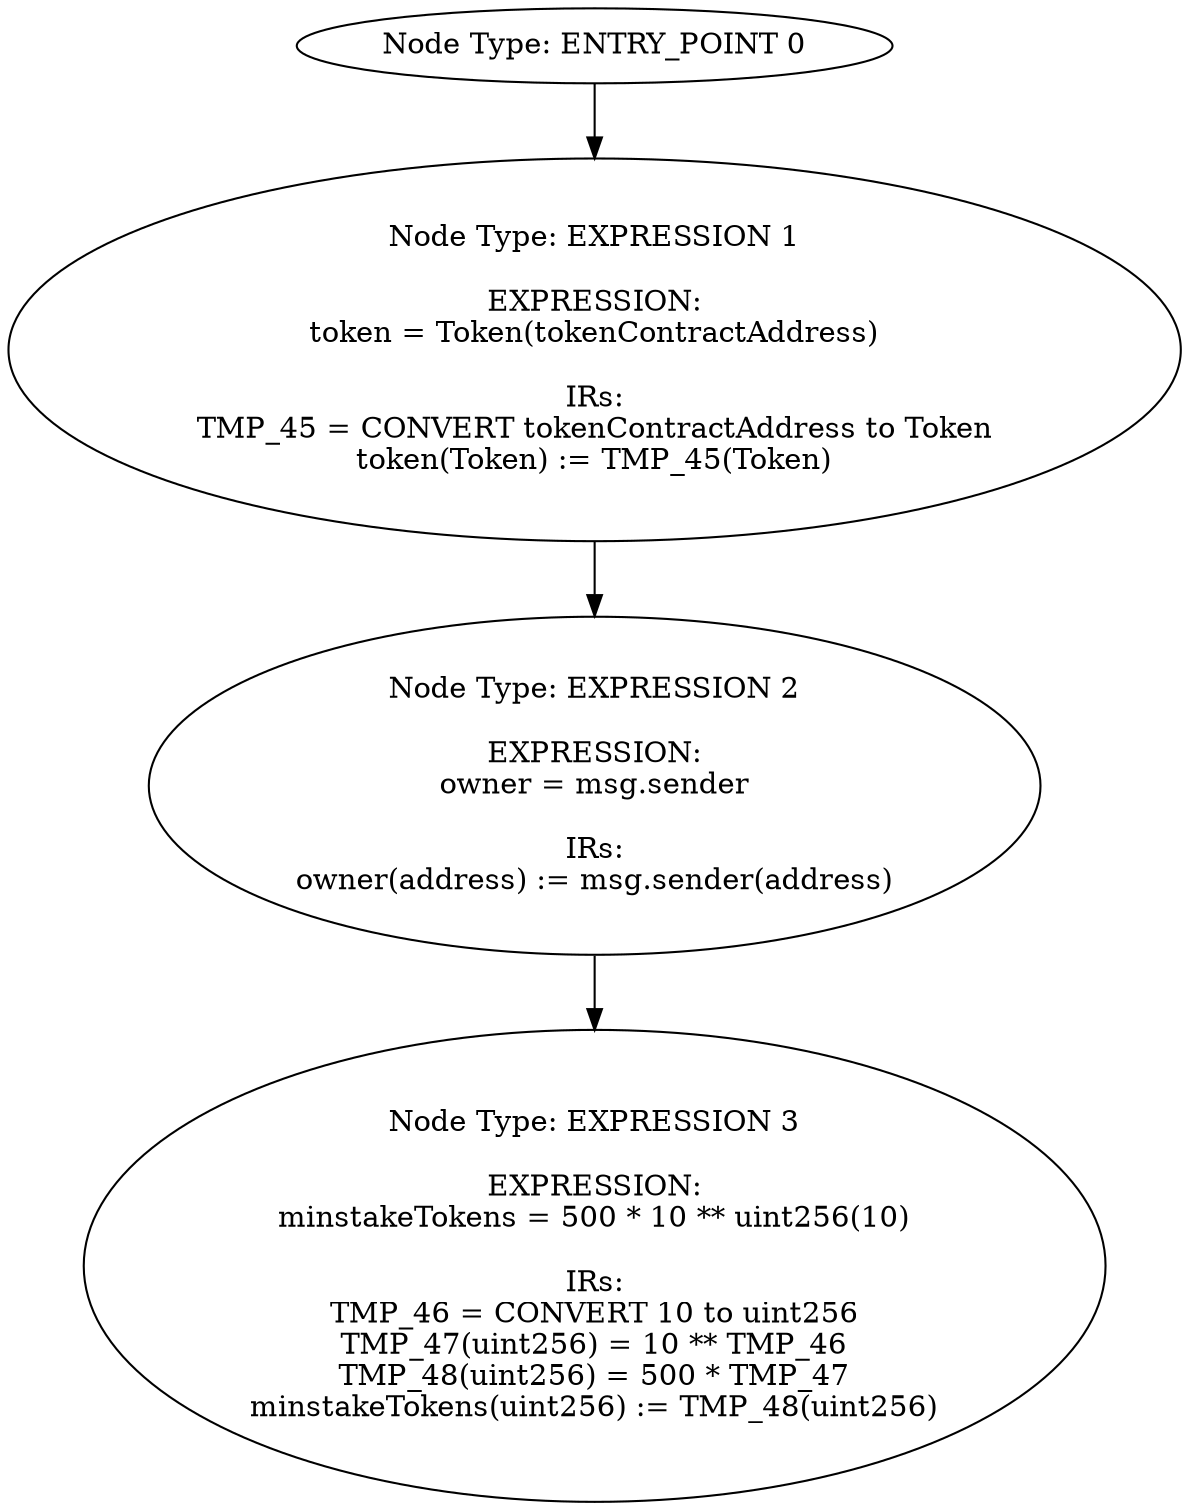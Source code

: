 digraph{
0[label="Node Type: ENTRY_POINT 0
"];
0->1;
1[label="Node Type: EXPRESSION 1

EXPRESSION:
token = Token(tokenContractAddress)

IRs:
TMP_45 = CONVERT tokenContractAddress to Token
token(Token) := TMP_45(Token)"];
1->2;
2[label="Node Type: EXPRESSION 2

EXPRESSION:
owner = msg.sender

IRs:
owner(address) := msg.sender(address)"];
2->3;
3[label="Node Type: EXPRESSION 3

EXPRESSION:
minstakeTokens = 500 * 10 ** uint256(10)

IRs:
TMP_46 = CONVERT 10 to uint256
TMP_47(uint256) = 10 ** TMP_46
TMP_48(uint256) = 500 * TMP_47
minstakeTokens(uint256) := TMP_48(uint256)"];
}
